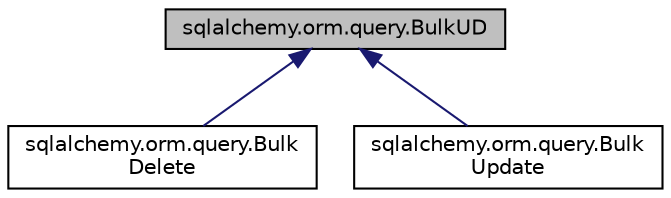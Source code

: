 digraph "sqlalchemy.orm.query.BulkUD"
{
 // LATEX_PDF_SIZE
  edge [fontname="Helvetica",fontsize="10",labelfontname="Helvetica",labelfontsize="10"];
  node [fontname="Helvetica",fontsize="10",shape=record];
  Node1 [label="sqlalchemy.orm.query.BulkUD",height=0.2,width=0.4,color="black", fillcolor="grey75", style="filled", fontcolor="black",tooltip=" "];
  Node1 -> Node2 [dir="back",color="midnightblue",fontsize="10",style="solid",fontname="Helvetica"];
  Node2 [label="sqlalchemy.orm.query.Bulk\lDelete",height=0.2,width=0.4,color="black", fillcolor="white", style="filled",URL="$classsqlalchemy_1_1orm_1_1query_1_1BulkDelete.html",tooltip=" "];
  Node1 -> Node3 [dir="back",color="midnightblue",fontsize="10",style="solid",fontname="Helvetica"];
  Node3 [label="sqlalchemy.orm.query.Bulk\lUpdate",height=0.2,width=0.4,color="black", fillcolor="white", style="filled",URL="$classsqlalchemy_1_1orm_1_1query_1_1BulkUpdate.html",tooltip=" "];
}
